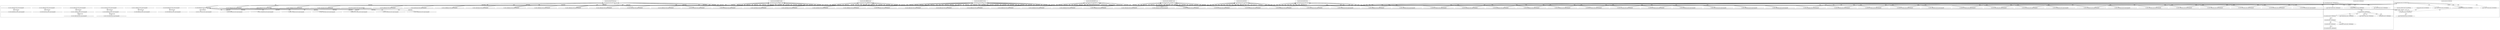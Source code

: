 digraph G {
	"10.1.80.1:59364#ServerID_OuterContainerID"->"1_fwatchdog#ServerID_68977fd5c9-qtcgc"[ label="GET" ];
	"1_fwatchdog#ServerID_68977fd5c9-qtcgc"->"10.1.80.1:59364#ServerID_OuterContainerID"[ label="RESPONSE" ];
	"10.1.80.1:40948#ServerID_OuterContainerID"->"1_fwatchdog#ServerID_5f846fd567-g8dn6"[ label="GET" ];
	"1_fwatchdog#ServerID_68977fd5c9-qtcgc"->"10.1.80.1:59365#ServerID_OuterContainerID"[ label="RESPONSE" ];
	"1_fwatchdog#ServerID_5fff9df6cf-4xmj9"->"10.1.80.1:44079#ServerID_OuterContainerID"[ label="RESPONSE" ];
	"10.1.80.1:44079#ServerID_OuterContainerID"->"1_fwatchdog#ServerID_5fff9df6cf-4xmj9"[ label="GET" ];
	"1_fwatchdog#ServerID_5fff9df6cf-4xmj9"->"10.1.80.1:44078#ServerID_OuterContainerID"[ label="RESPONSE" ];
	"10.1.80.1:40949#ServerID_OuterContainerID"->"1_fwatchdog#ServerID_5f846fd567-g8dn6"[ label="GET" ];
	"10.1.80.1:59365#ServerID_OuterContainerID"->"1_fwatchdog#ServerID_68977fd5c9-qtcgc"[ label="GET" ];
	"10.1.80.1:44078#ServerID_OuterContainerID"->"1_fwatchdog#ServerID_5fff9df6cf-4xmj9"[ label="GET" ];
	"1_fwatchdog#ServerID_5f846fd567-g8dn6"->"10.1.80.1:40948#ServerID_OuterContainerID"[ label="RESPONSE" ];
	"1_fwatchdog#ServerID_5f846fd567-g8dn6"->"10.1.80.1:40949#ServerID_OuterContainerID"[ label="RESPONSE" ];
	"10.1.80.1:36134#ServerID_OuterContainerID"->"1_fwatchdog#ServerID_6df85d7674-f2xxt"[ label="GET" ];
	"1_fwatchdog#ServerID_6df85d7674-f2xxt"->"10.1.80.1:36134#ServerID_OuterContainerID"[ label="RESPONSE" ];
	"10.1.80.1:36135#ServerID_OuterContainerID"->"1_fwatchdog#ServerID_6df85d7674-f2xxt"[ label="GET" ];
	"1_fwatchdog#ServerID_6df85d7674-f2xxt"->"10.1.80.1:36135#ServerID_OuterContainerID"[ label="RESPONSE" ];
	"10.1.80.1:38472#ServerID_OuterContainerID"->"1_fwatchdog#ServerID_8665dd9487-zwjjv"[ label="GET" ];
	"1_fwatchdog#ServerID_8665dd9487-zwjjv"->"10.1.80.1:38472#ServerID_OuterContainerID"[ label="RESPONSE" ];
	"10.1.80.1:38473#ServerID_OuterContainerID"->"1_fwatchdog#ServerID_8665dd9487-zwjjv"[ label="GET" ];
	"10.1.80.1:59431#ServerID_OuterContainerID"->"1_fwatchdog#ServerID_76c96688d7-4wrfp"[ label="GET" ];
	"1_fwatchdog#ServerID_8665dd9487-zwjjv"->"10.1.80.1:38473#ServerID_OuterContainerID"[ label="RESPONSE" ];
	"1_fwatchdog#ServerID_76c96688d7-4wrfp"->"10.1.80.1:59431#ServerID_OuterContainerID"[ label="RESPONSE" ];
	"10.1.80.1:59430#ServerID_OuterContainerID"->"1_fwatchdog#ServerID_76c96688d7-4wrfp"[ label="GET" ];
	"1_fwatchdog#ServerID_76c96688d7-4wrfp"->"10.1.80.1:59430#ServerID_OuterContainerID"[ label="RESPONSE" ];
	"10.1.80.1:59398#ServerID_OuterContainerID"->"1_fwatchdog#ServerID_68977fd5c9-qtcgc"[ label="GET" ];
	"1_fwatchdog#ServerID_68977fd5c9-qtcgc"->"10.1.80.1:59398#ServerID_OuterContainerID"[ label="RESPONSE" ];
	"10.1.80.1:59400#ServerID_OuterContainerID"->"1_fwatchdog#ServerID_68977fd5c9-qtcgc"[ label="GET" ];
	"1_fwatchdog#ServerID_68977fd5c9-qtcgc"->"10.1.80.1:59400#ServerID_OuterContainerID"[ label="RESPONSE" ];
	"10.1.80.1:44109#ServerID_OuterContainerID"->"1_fwatchdog#ServerID_5fff9df6cf-4xmj9"[ label="GET" ];
	"1_fwatchdog#ServerID_5fff9df6cf-4xmj9"->"10.1.80.1:44109#ServerID_OuterContainerID"[ label="RESPONSE" ];
	"10.1.80.1:44108#ServerID_OuterContainerID"->"1_fwatchdog#ServerID_5fff9df6cf-4xmj9"[ label="GET" ];
	"1_fwatchdog#ServerID_5fff9df6cf-4xmj9"->"10.1.80.1:44108#ServerID_OuterContainerID"[ label="RESPONSE" ];
	"10.1.80.1:40978#ServerID_OuterContainerID"->"1_fwatchdog#ServerID_5f846fd567-g8dn6"[ label="GET" ];
	"10.1.80.1:40980#ServerID_OuterContainerID"->"1_fwatchdog#ServerID_5f846fd567-g8dn6"[ label="GET" ];
	"1_fwatchdog#ServerID_5f846fd567-g8dn6"->"10.1.80.1:40980#ServerID_OuterContainerID"[ label="RESPONSE" ];
	"1_fwatchdog#ServerID_5f846fd567-g8dn6"->"10.1.80.1:40978#ServerID_OuterContainerID"[ label="RESPONSE" ];
	"10.1.80.1:36164#ServerID_OuterContainerID"->"1_fwatchdog#ServerID_6df85d7674-f2xxt"[ label="GET" ];
	"1_fwatchdog#ServerID_6df85d7674-f2xxt"->"10.1.80.1:36164#ServerID_OuterContainerID"[ label="RESPONSE" ];
	"10.1.80.1:36166#ServerID_OuterContainerID"->"1_fwatchdog#ServerID_6df85d7674-f2xxt"[ label="GET" ];
	"1_fwatchdog#ServerID_6df85d7674-f2xxt"->"10.1.80.1:36166#ServerID_OuterContainerID"[ label="RESPONSE" ];
	"10.1.80.1:38506#ServerID_OuterContainerID"->"1_fwatchdog#ServerID_8665dd9487-zwjjv"[ label="GET" ];
	"10.1.80.1:38504#ServerID_OuterContainerID"->"1_fwatchdog#ServerID_8665dd9487-zwjjv"[ label="GET" ];
	"1_fwatchdog#ServerID_8665dd9487-zwjjv"->"10.1.80.1:38506#ServerID_OuterContainerID"[ label="RESPONSE" ];
	"1_fwatchdog#ServerID_8665dd9487-zwjjv"->"10.1.80.1:38504#ServerID_OuterContainerID"[ label="RESPONSE" ];
	"10.1.80.1:59462#ServerID_OuterContainerID"->"1_fwatchdog#ServerID_76c96688d7-4wrfp"[ label="GET" ];
	"1_fwatchdog#ServerID_76c96688d7-4wrfp"->"10.1.80.1:59462#ServerID_OuterContainerID"[ label="RESPONSE" ];
	"10.1.80.1:59464#ServerID_OuterContainerID"->"1_fwatchdog#ServerID_76c96688d7-4wrfp"[ label="GET" ];
	"1_fwatchdog#ServerID_76c96688d7-4wrfp"->"10.1.80.1:59464#ServerID_OuterContainerID"[ label="RESPONSE" ];
	"10.1.80.93:53738#ServerID_OuterContainerID"->"1_fwatchdog#ServerID_6df85d7674-f2xxt"[ label="POST" ];
	"1_fwatchdog#ServerID_6df85d7674-f2xxt"->"gateway:8080#ServerID_OuterContainerID"[ label="POST" ];
	"1_fwatchdog#ServerID_6df85d7674-f2xxt"->"10.1.80.93:8080#ServerID_OuterContainerID"[ label="POST" ];
	"10.1.80.93:45748#ServerID_OuterContainerID"->"1_fwatchdog#ServerID_5f846fd567-g8dn6"[ label="POST" ];
	"10.1.80.93:8080#ServerID_OuterContainerID"->"1_fwatchdog#ServerID_6df85d7674-f2xxt"[ label="RESPONSE" ];
	"1_fwatchdog#ServerID_5f846fd567-g8dn6"->"10.1.80.93:45748#ServerID_OuterContainerID"[ label="RESPONSE" ];
	"gateway:8080#ServerID_OuterContainerID"->"1_fwatchdog#ServerID_6df85d7674-f2xxt"[ label="RESPONSE" ];
	"1_fwatchdog#ServerID_6df85d7674-f2xxt"->"10.1.80.93:53738#ServerID_OuterContainerID"[ label="RESPONSE" ];
	"10.1.80.93:53758#ServerID_OuterContainerID"->"1_fwatchdog#ServerID_6df85d7674-f2xxt"[ label="POST" ];
	"1_fwatchdog#ServerID_6df85d7674-f2xxt"->"gateway:8080#ServerID_OuterContainerID"[ label="POST" ];
	"1_fwatchdog#ServerID_6df85d7674-f2xxt"->"10.1.80.93:8080#ServerID_OuterContainerID"[ label="POST" ];
	"10.1.80.93:45768#ServerID_OuterContainerID"->"1_fwatchdog#ServerID_5f846fd567-g8dn6"[ label="POST" ];
	"1_fwatchdog#ServerID_5f846fd567-g8dn6"->"10.1.80.93:45768#ServerID_OuterContainerID"[ label="RESPONSE" ];
	"10.1.80.93:8080#ServerID_OuterContainerID"->"1_fwatchdog#ServerID_6df85d7674-f2xxt"[ label="RESPONSE" ];
	"gateway:8080#ServerID_OuterContainerID"->"1_fwatchdog#ServerID_6df85d7674-f2xxt"[ label="RESPONSE" ];
	"1_fwatchdog#ServerID_6df85d7674-f2xxt"->"10.1.80.93:53758#ServerID_OuterContainerID"[ label="RESPONSE" ];
	"10.1.80.1:59364#ServerID_OuterContainerID"->"1_fwatchdog#ServerID_c8cd456c8f13"[ label="read" ];
	"10.1.80.1:59465#ServerID_OuterContainerID"->"1_fwatchdog#ServerID_68977fd5c9-qtcgc"[ label="GET" ];
	"10.1.80.1:59464#ServerID_OuterContainerID"->"1_fwatchdog#ServerID_68977fd5c9-qtcgc"[ label="GET" ];
	"1_fwatchdog#ServerID_68977fd5c9-qtcgc"->"10.1.80.1:59464#ServerID_OuterContainerID"[ label="RESPONSE" ];
	"1_fwatchdog#ServerID_68977fd5c9-qtcgc"->"10.1.80.1:59465#ServerID_OuterContainerID"[ label="RESPONSE" ];
	"10.1.80.1:44178#ServerID_OuterContainerID"->"1_fwatchdog#ServerID_5fff9df6cf-4xmj9"[ label="GET" ];
	"1_fwatchdog#ServerID_5fff9df6cf-4xmj9"->"10.1.80.1:44178#ServerID_OuterContainerID"[ label="RESPONSE" ];
	"10.1.80.1:44180#ServerID_OuterContainerID"->"1_fwatchdog#ServerID_5fff9df6cf-4xmj9"[ label="GET" ];
	"1_fwatchdog#ServerID_5fff9df6cf-4xmj9"->"10.1.80.1:44180#ServerID_OuterContainerID"[ label="RESPONSE" ];
	"10.1.80.93:53786#ServerID_OuterContainerID"->"1_fwatchdog#ServerID_6df85d7674-f2xxt"[ label="POST" ];
	"1_fwatchdog#ServerID_6df85d7674-f2xxt"->"gateway:8080#ServerID_OuterContainerID"[ label="POST" ];
	"1_fwatchdog#ServerID_6df85d7674-f2xxt"->"10.1.80.93:8080#ServerID_OuterContainerID"[ label="POST" ];
	"10.1.80.93:45796#ServerID_OuterContainerID"->"1_fwatchdog#ServerID_5f846fd567-g8dn6"[ label="POST" ];
	"1_fwatchdog#ServerID_5f846fd567-g8dn6"->"10.1.80.93:45796#ServerID_OuterContainerID"[ label="RESPONSE" ];
	"10.1.80.93:8080#ServerID_OuterContainerID"->"1_fwatchdog#ServerID_6df85d7674-f2xxt"[ label="RESPONSE" ];
	"1_fwatchdog#ServerID_c8cd456c8f13"->"10.1.80.1:59364#ServerID_OuterContainerID"[ label="write" ];
	"10.1.80.1:59365#ServerID_OuterContainerID"->"1_fwatchdog#ServerID_c8cd456c8f13"[ label="read" ];
	"1_fwatchdog#ServerID_c8cd456c8f13"->"10.1.80.1:59365#ServerID_OuterContainerID"[ label="write" ];
	"gateway:8080#ServerID_OuterContainerID"->"1_fwatchdog#ServerID_6df85d7674-f2xxt"[ label="RESPONSE" ];
	"1_fwatchdog#ServerID_6df85d7674-f2xxt"->"10.1.80.93:53786#ServerID_OuterContainerID"[ label="RESPONSE" ];
	"10.1.80.1:41064#ServerID_OuterContainerID"->"1_fwatchdog#ServerID_5f846fd567-g8dn6"[ label="GET" ];
	"10.1.80.1:41066#ServerID_OuterContainerID"->"1_fwatchdog#ServerID_5f846fd567-g8dn6"[ label="GET" ];
	"1_fwatchdog#ServerID_5f846fd567-g8dn6"->"10.1.80.1:41066#ServerID_OuterContainerID"[ label="RESPONSE" ];
	"10.1.80.1:44078#ServerID_OuterContainerID"->"1_fwatchdog#ServerID_5bd30c3565a4"[ label="read" ];
	"1_fwatchdog#ServerID_5f846fd567-g8dn6"->"10.1.80.1:41064#ServerID_OuterContainerID"[ label="RESPONSE" ];
	"10.1.80.1:36251#ServerID_OuterContainerID"->"1_fwatchdog#ServerID_6df85d7674-f2xxt"[ label="GET" ];
	"10.1.80.1:36250#ServerID_OuterContainerID"->"1_fwatchdog#ServerID_6df85d7674-f2xxt"[ label="GET" ];
	"1_fwatchdog#ServerID_6df85d7674-f2xxt"->"10.1.80.1:36250#ServerID_OuterContainerID"[ label="RESPONSE" ];
	"1_fwatchdog#ServerID_6df85d7674-f2xxt"->"10.1.80.1:36251#ServerID_OuterContainerID"[ label="RESPONSE" ];
	"10.1.80.1:38588#ServerID_OuterContainerID"->"1_fwatchdog#ServerID_8665dd9487-zwjjv"[ label="GET" ];
	"1_fwatchdog#ServerID_8665dd9487-zwjjv"->"10.1.80.1:38588#ServerID_OuterContainerID"[ label="RESPONSE" ];
	"10.1.80.1:44079#ServerID_OuterContainerID"->"1_fwatchdog#ServerID_5bd30c3565a4"[ label="read" ];
	"10.1.80.1:38589#ServerID_OuterContainerID"->"1_fwatchdog#ServerID_8665dd9487-zwjjv"[ label="GET" ];
	"1_fwatchdog#ServerID_8665dd9487-zwjjv"->"10.1.80.1:38589#ServerID_OuterContainerID"[ label="RESPONSE" ];
	"10.1.80.1:59546#ServerID_OuterContainerID"->"1_fwatchdog#ServerID_76c96688d7-4wrfp"[ label="GET" ];
	"1_fwatchdog#ServerID_76c96688d7-4wrfp"->"10.1.80.1:59546#ServerID_OuterContainerID"[ label="RESPONSE" ];
	"10.1.80.1:59548#ServerID_OuterContainerID"->"1_fwatchdog#ServerID_76c96688d7-4wrfp"[ label="GET" ];
	"1_fwatchdog#ServerID_76c96688d7-4wrfp"->"10.1.80.1:59548#ServerID_OuterContainerID"[ label="RESPONSE" ];
	"1_fwatchdog#ServerID_5bd30c3565a4"->"10.1.80.1:44079#ServerID_OuterContainerID"[ label="write" ];
	"10.1.80.1:59514#ServerID_OuterContainerID"->"1_fwatchdog#ServerID_68977fd5c9-qtcgc"[ label="GET" ];
	"1_fwatchdog#ServerID_68977fd5c9-qtcgc"->"10.1.80.1:59514#ServerID_OuterContainerID"[ label="RESPONSE" ];
	"10.1.80.1:59516#ServerID_OuterContainerID"->"1_fwatchdog#ServerID_68977fd5c9-qtcgc"[ label="GET" ];
	"1_fwatchdog#ServerID_68977fd5c9-qtcgc"->"10.1.80.1:59516#ServerID_OuterContainerID"[ label="RESPONSE" ];
	"10.1.80.1:44226#ServerID_OuterContainerID"->"1_fwatchdog#ServerID_5fff9df6cf-4xmj9"[ label="GET" ];
	"1_fwatchdog#ServerID_5fff9df6cf-4xmj9"->"10.1.80.1:44226#ServerID_OuterContainerID"[ label="RESPONSE" ];
	"10.1.80.1:44227#ServerID_OuterContainerID"->"1_fwatchdog#ServerID_5fff9df6cf-4xmj9"[ label="GET" ];
	"1_fwatchdog#ServerID_5fff9df6cf-4xmj9"->"10.1.80.1:44227#ServerID_OuterContainerID"[ label="RESPONSE" ];
	"10.1.80.1:41098#ServerID_OuterContainerID"->"1_fwatchdog#ServerID_5f846fd567-g8dn6"[ label="GET" ];
	"10.1.80.1:41096#ServerID_OuterContainerID"->"1_fwatchdog#ServerID_5f846fd567-g8dn6"[ label="GET" ];
	"1_fwatchdog#ServerID_5f846fd567-g8dn6"->"10.1.80.1:41098#ServerID_OuterContainerID"[ label="RESPONSE" ];
	"1_fwatchdog#ServerID_5f846fd567-g8dn6"->"10.1.80.1:41096#ServerID_OuterContainerID"[ label="RESPONSE" ];
	"10.1.80.1:36283#ServerID_OuterContainerID"->"1_fwatchdog#ServerID_6df85d7674-f2xxt"[ label="GET" ];
	"10.1.80.1:36282#ServerID_OuterContainerID"->"1_fwatchdog#ServerID_6df85d7674-f2xxt"[ label="GET" ];
	"1_fwatchdog#ServerID_6df85d7674-f2xxt"->"10.1.80.1:36282#ServerID_OuterContainerID"[ label="RESPONSE" ];
	"1_fwatchdog#ServerID_6df85d7674-f2xxt"->"10.1.80.1:36283#ServerID_OuterContainerID"[ label="RESPONSE" ];
	"10.1.80.1:38623#ServerID_OuterContainerID"->"1_fwatchdog#ServerID_8665dd9487-zwjjv"[ label="GET" ];
	"1_fwatchdog#ServerID_8665dd9487-zwjjv"->"10.1.80.1:38623#ServerID_OuterContainerID"[ label="RESPONSE" ];
	"10.1.80.1:38622#ServerID_OuterContainerID"->"1_fwatchdog#ServerID_8665dd9487-zwjjv"[ label="GET" ];
	"1_fwatchdog#ServerID_8665dd9487-zwjjv"->"10.1.80.1:38622#ServerID_OuterContainerID"[ label="RESPONSE" ];
	"10.1.80.1:59581#ServerID_OuterContainerID"->"1_fwatchdog#ServerID_76c96688d7-4wrfp"[ label="GET" ];
	"1_fwatchdog#ServerID_76c96688d7-4wrfp"->"10.1.80.1:59581#ServerID_OuterContainerID"[ label="RESPONSE" ];
	"10.1.80.1:59580#ServerID_OuterContainerID"->"1_fwatchdog#ServerID_76c96688d7-4wrfp"[ label="GET" ];
	"1_fwatchdog#ServerID_76c96688d7-4wrfp"->"10.1.80.1:59580#ServerID_OuterContainerID"[ label="RESPONSE" ];
	"10.1.80.1:59548#ServerID_OuterContainerID"->"1_fwatchdog#ServerID_68977fd5c9-qtcgc"[ label="GET" ];
	"1_fwatchdog#ServerID_68977fd5c9-qtcgc"->"10.1.80.1:59548#ServerID_OuterContainerID"[ label="RESPONSE" ];
	"10.1.80.1:59550#ServerID_OuterContainerID"->"1_fwatchdog#ServerID_68977fd5c9-qtcgc"[ label="GET" ];
	"1_fwatchdog#ServerID_68977fd5c9-qtcgc"->"10.1.80.1:59550#ServerID_OuterContainerID"[ label="RESPONSE" ];
	"10.1.80.1:44262#ServerID_OuterContainerID"->"1_fwatchdog#ServerID_5fff9df6cf-4xmj9"[ label="GET" ];
	"10.1.80.1:44263#ServerID_OuterContainerID"->"1_fwatchdog#ServerID_5fff9df6cf-4xmj9"[ label="GET" ];
	"1_fwatchdog#ServerID_5fff9df6cf-4xmj9"->"10.1.80.1:44263#ServerID_OuterContainerID"[ label="RESPONSE" ];
	"1_fwatchdog#ServerID_5fff9df6cf-4xmj9"->"10.1.80.1:44262#ServerID_OuterContainerID"[ label="RESPONSE" ];
	"10.1.80.1:41132#ServerID_OuterContainerID"->"1_fwatchdog#ServerID_5f846fd567-g8dn6"[ label="GET" ];
	"1_fwatchdog#ServerID_5f846fd567-g8dn6"->"10.1.80.1:41132#ServerID_OuterContainerID"[ label="RESPONSE" ];
	"10.1.80.1:41134#ServerID_OuterContainerID"->"1_fwatchdog#ServerID_5f846fd567-g8dn6"[ label="GET" ];
	"1_fwatchdog#ServerID_5f846fd567-g8dn6"->"10.1.80.1:41134#ServerID_OuterContainerID"[ label="RESPONSE" ];
	"10.1.80.1:36318#ServerID_OuterContainerID"->"1_fwatchdog#ServerID_6df85d7674-f2xxt"[ label="GET" ];
	"10.1.80.1:36320#ServerID_OuterContainerID"->"1_fwatchdog#ServerID_6df85d7674-f2xxt"[ label="GET" ];
	"1_fwatchdog#ServerID_6df85d7674-f2xxt"->"10.1.80.1:36318#ServerID_OuterContainerID"[ label="RESPONSE" ];
	"1_fwatchdog#ServerID_6df85d7674-f2xxt"->"10.1.80.1:36320#ServerID_OuterContainerID"[ label="RESPONSE" ];
	"10.1.80.1:38660#ServerID_OuterContainerID"->"1_fwatchdog#ServerID_8665dd9487-zwjjv"[ label="GET" ];
	"1_fwatchdog#ServerID_8665dd9487-zwjjv"->"10.1.80.1:38660#ServerID_OuterContainerID"[ label="RESPONSE" ];
	"10.1.80.1:38662#ServerID_OuterContainerID"->"1_fwatchdog#ServerID_8665dd9487-zwjjv"[ label="GET" ];
	"1_fwatchdog#ServerID_8665dd9487-zwjjv"->"10.1.80.1:38662#ServerID_OuterContainerID"[ label="RESPONSE" ];
	"10.1.80.1:59624#ServerID_OuterContainerID"->"1_fwatchdog#ServerID_76c96688d7-4wrfp"[ label="GET" ];
	"1_fwatchdog#ServerID_76c96688d7-4wrfp"->"10.1.80.1:59624#ServerID_OuterContainerID"[ label="RESPONSE" ];
	"10.1.80.1:59626#ServerID_OuterContainerID"->"1_fwatchdog#ServerID_76c96688d7-4wrfp"[ label="GET" ];
	"1_fwatchdog#ServerID_76c96688d7-4wrfp"->"10.1.80.1:59626#ServerID_OuterContainerID"[ label="RESPONSE" ];
	"1_fwatchdog#ServerID_5bd30c3565a4"->"10.1.80.1:44078#ServerID_OuterContainerID"[ label="write" ];
	"10.1.80.1:40948#ServerID_OuterContainerID"->"1_fwatchdog#ServerID_7cf8268e6ab5"[ label="read" ];
	"1_fwatchdog#ServerID_7cf8268e6ab5"->"10.1.80.1:40948#ServerID_OuterContainerID"[ label="write" ];
	"10.1.80.1:40949#ServerID_OuterContainerID"->"1_fwatchdog#ServerID_7cf8268e6ab5"[ label="read" ];
	"1_fwatchdog#ServerID_7cf8268e6ab5"->"10.1.80.1:40949#ServerID_OuterContainerID"[ label="write" ];
	"10.1.80.1:36134#ServerID_OuterContainerID"->"1_fwatchdog#ServerID_2347d2f455dd"[ label="read" ];
	"1_fwatchdog#ServerID_2347d2f455dd"->"10.1.80.1:36134#ServerID_OuterContainerID"[ label="write" ];
	"10.1.80.1:36135#ServerID_OuterContainerID"->"1_fwatchdog#ServerID_2347d2f455dd"[ label="read" ];
	"1_fwatchdog#ServerID_2347d2f455dd"->"10.1.80.1:36135#ServerID_OuterContainerID"[ label="write" ];
	"10.1.80.1:59398#ServerID_OuterContainerID"->"1_fwatchdog#ServerID_c8cd456c8f13"[ label="read" ];
	"10.1.80.1:59400#ServerID_OuterContainerID"->"1_fwatchdog#ServerID_c8cd456c8f13"[ label="read" ];
	"1_fwatchdog#ServerID_c8cd456c8f13"->"10.1.80.1:59398#ServerID_OuterContainerID"[ label="write" ];
	"1_fwatchdog#ServerID_c8cd456c8f13"->"10.1.80.1:59400#ServerID_OuterContainerID"[ label="write" ];
	"10.1.80.1:44109#ServerID_OuterContainerID"->"1_fwatchdog#ServerID_5bd30c3565a4"[ label="read" ];
	"1_fwatchdog#ServerID_5bd30c3565a4"->"10.1.80.1:44109#ServerID_OuterContainerID"[ label="write" ];
	"10.1.80.1:44108#ServerID_OuterContainerID"->"1_fwatchdog#ServerID_5bd30c3565a4"[ label="read" ];
	"1_fwatchdog#ServerID_5bd30c3565a4"->"10.1.80.1:44108#ServerID_OuterContainerID"[ label="write" ];
	"10.1.80.1:40980#ServerID_OuterContainerID"->"1_fwatchdog#ServerID_7cf8268e6ab5"[ label="read" ];
	"1_fwatchdog#ServerID_7cf8268e6ab5"->"10.1.80.1:40980#ServerID_OuterContainerID"[ label="write" ];
	"10.1.80.1:40978#ServerID_OuterContainerID"->"1_fwatchdog#ServerID_7cf8268e6ab5"[ label="read" ];
	"10.1.80.1:36164#ServerID_OuterContainerID"->"1_fwatchdog#ServerID_2347d2f455dd"[ label="read" ];
	"1_fwatchdog#ServerID_7cf8268e6ab5"->"10.1.80.1:40978#ServerID_OuterContainerID"[ label="write" ];
	"1_fwatchdog#ServerID_2347d2f455dd"->"10.1.80.1:36164#ServerID_OuterContainerID"[ label="write" ];
	"10.1.80.1:36166#ServerID_OuterContainerID"->"1_fwatchdog#ServerID_2347d2f455dd"[ label="read" ];
	"1_fwatchdog#ServerID_2347d2f455dd"->"10.1.80.1:36166#ServerID_OuterContainerID"[ label="write" ];
	"10.1.80.93:53738#ServerID_OuterContainerID"->"1_fwatchdog#ServerID_2347d2f455dd"[ label="read" ];
	"1_fwatchdog#ServerID_2347d2f455dd"->"pipe:[7844706]#ServerID_2347d2f455dd"[ label="write" ];
	"1_fwatchdog#ServerID_2347d2f455dd"->"localhost:3000#ServerID_2347d2f455dd"[ label="connect" ];
	"localhost:3000#ServerID_2347d2f455dd"->"1_fwatchdog#ServerID_2347d2f455dd"[ label="read" ];
	"1_fwatchdog#ServerID_2347d2f455dd"->"localhost:3000#ServerID_2347d2f455dd"[ label="write" ];
	"localhost:3000#ServerID_2347d2f455dd"->"13_node#ServerID_2347d2f455dd"[ label="read" ];
	"13_node#ServerID_2347d2f455dd"->"pipe:[7845926]#ServerID_2347d2f455dd"[ label="write" ];
	"/etc/hosts#ServerID_2347d2f455dd"->"13_node#ServerID_2347d2f455dd"[ label="read" ];
	"/etc/resolv.conf#ServerID_2347d2f455dd"->"13_node#ServerID_2347d2f455dd"[ label="read" ];
	"13_node#ServerID_2347d2f455dd"->"10.152.183.10:53#ServerID_OuterContainerID"[ label="sendto" ];
	"10.152.183.10:53#ServerID_OuterContainerID"->"13_node#ServerID_2347d2f455dd"[ label="recvfrom" ];
	"13_node#ServerID_2347d2f455dd"->"gateway:8080#ServerID_OuterContainerID"[ label="connect" ];
	"10.1.80.93:45748#ServerID_OuterContainerID"->"1_fwatchdog#ServerID_7cf8268e6ab5"[ label="read" ];
	"1_fwatchdog#ServerID_7cf8268e6ab5"->"pipe:[7845975]#ServerID_7cf8268e6ab5"[ label="write" ];
	"1_fwatchdog#ServerID_7cf8268e6ab5"->"localhost:3000#ServerID_7cf8268e6ab5"[ label="write" ];
	"localhost:3000#ServerID_7cf8268e6ab5"->"1_fwatchdog#ServerID_7cf8268e6ab5"[ label="read" ];
	"1_fwatchdog#ServerID_7cf8268e6ab5"->"localhost:3000#ServerID_7cf8268e6ab5"[ label="connect" ];
	"localhost:3000#ServerID_7cf8268e6ab5"->"13_node#ServerID_7cf8268e6ab5"[ label="read" ];
	"/dev/null#ServerID_7cf8268e6ab5"->"13_node#ServerID_7cf8268e6ab5"[ label="read" ];
	"13_node#ServerID_7cf8268e6ab5"->"pipe:[7845600]#ServerID_7cf8268e6ab5"[ label="write" ];
	"pipe:[7845627]#ServerID_7cf8268e6ab5"->"13_node#ServerID_7cf8268e6ab5"[ label="read" ];
	"13_node#ServerID_7cf8268e6ab5"->"pipe:[7845627]#ServerID_7cf8268e6ab5"[ label="write" ];
	"13_node#ServerID_7cf8268e6ab5"->"48_node#ServerID_7cf8268e6ab5"[ label="fork" ];
	"48_sh#ServerID_7cf8268e6ab5"->"49_sh#ServerID_7cf8268e6ab5"[ label="fork" ];
	"49_sh#ServerID_7cf8268e6ab5"->"49_touch#ServerID_7cf8268e6ab5"[ label="execve" ];
	"48_sh#ServerID_7cf8268e6ab5"->"/home/app/3.txt#ServerID_7cf8268e6ab5"[ label="write" ];
	"48_node#ServerID_7cf8268e6ab5"->"48_sh#ServerID_7cf8268e6ab5"[ label="execve" ];
	"13_node#ServerID_7cf8268e6ab5"->"/dev/null#ServerID_7cf8268e6ab5"[ label="write" ];
	"1_fwatchdog#ServerID_7cf8268e6ab5"->"pipe:[7845976]#ServerID_7cf8268e6ab5"[ label="write" ];
	"gateway:8080#ServerID_OuterContainerID"->"13_node#ServerID_2347d2f455dd"[ label="read" ];
	"1_fwatchdog#ServerID_2347d2f455dd"->"pipe:[7844707]#ServerID_2347d2f455dd"[ label="write" ];
	"1_fwatchdog#ServerID_7cf8268e6ab5"->"10.1.80.93:45748#ServerID_OuterContainerID"[ label="write" ];
	"1_fwatchdog#ServerID_2347d2f455dd"->"10.1.80.93:53738#ServerID_OuterContainerID"[ label="write" ];
	"10.1.80.93:53758#ServerID_OuterContainerID"->"1_fwatchdog#ServerID_2347d2f455dd"[ label="read" ];
	"10.1.80.93:45768#ServerID_OuterContainerID"->"1_fwatchdog#ServerID_7cf8268e6ab5"[ label="read" ];
	"1_fwatchdog#ServerID_7cf8268e6ab5"->"10.1.80.93:45768#ServerID_OuterContainerID"[ label="write" ];
	"10.1.80.1:59464#ServerID_OuterContainerID"->"1_fwatchdog#ServerID_c8cd456c8f13"[ label="read" ];
	"1_fwatchdog#ServerID_2347d2f455dd"->"10.1.80.93:53758#ServerID_OuterContainerID"[ label="write" ];
	"10.1.80.1:59465#ServerID_OuterContainerID"->"1_fwatchdog#ServerID_c8cd456c8f13"[ label="read" ];
	"1_fwatchdog#ServerID_c8cd456c8f13"->"10.1.80.1:59465#ServerID_OuterContainerID"[ label="write" ];
	"1_fwatchdog#ServerID_c8cd456c8f13"->"10.1.80.1:59464#ServerID_OuterContainerID"[ label="write" ];
	"10.1.80.1:44178#ServerID_OuterContainerID"->"1_fwatchdog#ServerID_5bd30c3565a4"[ label="read" ];
	"1_fwatchdog#ServerID_5bd30c3565a4"->"10.1.80.1:44178#ServerID_OuterContainerID"[ label="write" ];
	"10.1.80.1:44180#ServerID_OuterContainerID"->"1_fwatchdog#ServerID_5bd30c3565a4"[ label="read" ];
	"10.1.80.93:53786#ServerID_OuterContainerID"->"1_fwatchdog#ServerID_2347d2f455dd"[ label="read" ];
	"1_fwatchdog#ServerID_5bd30c3565a4"->"10.1.80.1:44180#ServerID_OuterContainerID"[ label="write" ];
	"10.1.80.93:45796#ServerID_OuterContainerID"->"1_fwatchdog#ServerID_7cf8268e6ab5"[ label="read" ];
	"1_fwatchdog#ServerID_7cf8268e6ab5"->"10.1.80.93:45796#ServerID_OuterContainerID"[ label="write" ];
	"1_fwatchdog#ServerID_2347d2f455dd"->"10.1.80.93:53786#ServerID_OuterContainerID"[ label="write" ];
	"10.1.80.1:41066#ServerID_OuterContainerID"->"1_fwatchdog#ServerID_7cf8268e6ab5"[ label="read" ];
	"10.1.80.1:41064#ServerID_OuterContainerID"->"1_fwatchdog#ServerID_7cf8268e6ab5"[ label="read" ];
	"1_fwatchdog#ServerID_7cf8268e6ab5"->"10.1.80.1:41066#ServerID_OuterContainerID"[ label="write" ];
	"10.1.80.1:36250#ServerID_OuterContainerID"->"1_fwatchdog#ServerID_2347d2f455dd"[ label="read" ];
	"1_fwatchdog#ServerID_2347d2f455dd"->"10.1.80.1:36250#ServerID_OuterContainerID"[ label="write" ];
	"10.1.80.1:36251#ServerID_OuterContainerID"->"1_fwatchdog#ServerID_2347d2f455dd"[ label="read" ];
	"1_fwatchdog#ServerID_7cf8268e6ab5"->"10.1.80.1:41064#ServerID_OuterContainerID"[ label="write" ];
	"1_fwatchdog#ServerID_2347d2f455dd"->"10.1.80.1:36251#ServerID_OuterContainerID"[ label="write" ];
	"10.1.80.1:59514#ServerID_OuterContainerID"->"1_fwatchdog#ServerID_c8cd456c8f13"[ label="read" ];
	"1_fwatchdog#ServerID_c8cd456c8f13"->"10.1.80.1:59514#ServerID_OuterContainerID"[ label="write" ];
	"10.1.80.1:59516#ServerID_OuterContainerID"->"1_fwatchdog#ServerID_c8cd456c8f13"[ label="read" ];
	"1_fwatchdog#ServerID_c8cd456c8f13"->"10.1.80.1:59516#ServerID_OuterContainerID"[ label="write" ];
	"10.1.80.1:44226#ServerID_OuterContainerID"->"1_fwatchdog#ServerID_5bd30c3565a4"[ label="read" ];
	"10.1.80.1:44227#ServerID_OuterContainerID"->"1_fwatchdog#ServerID_5bd30c3565a4"[ label="read" ];
	"1_fwatchdog#ServerID_5bd30c3565a4"->"10.1.80.1:44226#ServerID_OuterContainerID"[ label="write" ];
	"1_fwatchdog#ServerID_5bd30c3565a4"->"10.1.80.1:44227#ServerID_OuterContainerID"[ label="write" ];
	"10.1.80.1:41096#ServerID_OuterContainerID"->"1_fwatchdog#ServerID_7cf8268e6ab5"[ label="read" ];
	"10.1.80.1:41098#ServerID_OuterContainerID"->"1_fwatchdog#ServerID_7cf8268e6ab5"[ label="read" ];
	"1_fwatchdog#ServerID_7cf8268e6ab5"->"10.1.80.1:41098#ServerID_OuterContainerID"[ label="write" ];
	"1_fwatchdog#ServerID_7cf8268e6ab5"->"10.1.80.1:41096#ServerID_OuterContainerID"[ label="write" ];
	"10.1.80.1:36283#ServerID_OuterContainerID"->"1_fwatchdog#ServerID_2347d2f455dd"[ label="read" ];
	"10.1.80.1:36282#ServerID_OuterContainerID"->"1_fwatchdog#ServerID_2347d2f455dd"[ label="read" ];
	"1_fwatchdog#ServerID_2347d2f455dd"->"10.1.80.1:36282#ServerID_OuterContainerID"[ label="write" ];
	"1_fwatchdog#ServerID_2347d2f455dd"->"10.1.80.1:36283#ServerID_OuterContainerID"[ label="write" ];
	"1_fwatchdog#ServerID_c8cd456c8f13"->"10.1.80.1:59548#ServerID_OuterContainerID"[ label="write" ];
	"10.1.80.1:59548#ServerID_OuterContainerID"->"1_fwatchdog#ServerID_c8cd456c8f13"[ label="read" ];
	"10.1.80.1:59550#ServerID_OuterContainerID"->"1_fwatchdog#ServerID_c8cd456c8f13"[ label="read" ];
	"1_fwatchdog#ServerID_c8cd456c8f13"->"10.1.80.1:59550#ServerID_OuterContainerID"[ label="write" ];
	"10.1.80.1:44263#ServerID_OuterContainerID"->"1_fwatchdog#ServerID_5bd30c3565a4"[ label="read" ];
	"1_fwatchdog#ServerID_5bd30c3565a4"->"10.1.80.1:44263#ServerID_OuterContainerID"[ label="write" ];
	"10.1.80.1:44262#ServerID_OuterContainerID"->"1_fwatchdog#ServerID_5bd30c3565a4"[ label="read" ];
	"1_fwatchdog#ServerID_5bd30c3565a4"->"10.1.80.1:44262#ServerID_OuterContainerID"[ label="write" ];
	"10.1.80.1:41132#ServerID_OuterContainerID"->"1_fwatchdog#ServerID_7cf8268e6ab5"[ label="read" ];
	"1_fwatchdog#ServerID_7cf8268e6ab5"->"10.1.80.1:41132#ServerID_OuterContainerID"[ label="write" ];
	"10.1.80.1:41134#ServerID_OuterContainerID"->"1_fwatchdog#ServerID_7cf8268e6ab5"[ label="read" ];
	"1_fwatchdog#ServerID_7cf8268e6ab5"->"10.1.80.1:41134#ServerID_OuterContainerID"[ label="write" ];
	"10.1.80.1:36320#ServerID_OuterContainerID"->"1_fwatchdog#ServerID_2347d2f455dd"[ label="read" ];
	"10.1.80.1:36318#ServerID_OuterContainerID"->"1_fwatchdog#ServerID_2347d2f455dd"[ label="read" ];
	"1_fwatchdog#ServerID_2347d2f455dd"->"10.1.80.1:36318#ServerID_OuterContainerID"[ label="write" ];
	"1_fwatchdog#ServerID_2347d2f455dd"->"10.1.80.1:36320#ServerID_OuterContainerID"[ label="write" ];
	"10.1.80.1:59592#ServerID_OuterContainerID"->"1_fwatchdog#ServerID_c8cd456c8f13"[ label="read" ];
	"10.1.80.1:59593#ServerID_OuterContainerID"->"1_fwatchdog#ServerID_c8cd456c8f13"[ label="read" ];
	"1_fwatchdog#ServerID_c8cd456c8f13"->"10.1.80.1:59593#ServerID_OuterContainerID"[ label="write" ];
	"1_fwatchdog#ServerID_c8cd456c8f13"->"10.1.80.1:59592#ServerID_OuterContainerID"[ label="write" ];
	"10.1.80.1:55826#ServerID_OuterContainerID"->"10.1.80.93:8080#ServerID_OuterContainerID"[ label="GET" ];
	"10.1.80.93:8080#ServerID_OuterContainerID"->"10.1.80.1:55826#ServerID_OuterContainerID"[ label="RESPONSE" ];
	"10.1.80.1:38850#ServerID_OuterContainerID"->"10.1.80.93:8080#ServerID_OuterContainerID"[ label="POST" ];
	"10.1.80.93:8080#ServerID_OuterContainerID"->"10.1.80.1:38850#ServerID_OuterContainerID"[ label="RESPONSE" ];
	"10.1.80.93:8080#ServerID_OuterContainerID"->"10.0.88.125:31112#ServerID_OuterContainerID"[ label="RESPONSE" ];
	"10.1.80.1:55878#ServerID_OuterContainerID"->"10.1.80.93:8080#ServerID_OuterContainerID"[ label="GET" ];
	"10.1.80.93:8080#ServerID_OuterContainerID"->"10.1.80.1:55878#ServerID_OuterContainerID"[ label="RESPONSE" ];
	"10.1.80.1:13722#ServerID_OuterContainerID"->"10.1.80.93:8080#ServerID_OuterContainerID"[ label="POST" ];
	"10.1.80.93:8080#ServerID_OuterContainerID"->"10.1.80.1:13722#ServerID_OuterContainerID"[ label="RESPONSE" ];
	"10.1.80.93:8080#ServerID_OuterContainerID"->"10.0.88.125:31112#ServerID_OuterContainerID"[ label="RESPONSE" ];
	"10.1.80.109:56936#ServerID_OuterContainerID"->"10.1.80.93:8082#ServerID_OuterContainerID"[ label="GET" ];
	"10.1.80.93:8082#ServerID_OuterContainerID"->"10.1.80.109:56936#ServerID_OuterContainerID"[ label="RESPONSE" ];
	"10.1.80.1:57682#ServerID_OuterContainerID"->"10.1.80.93:8080#ServerID_OuterContainerID"[ label="POST" ];
	"10.1.80.93:8080#ServerID_OuterContainerID"->"10.1.80.1:57682#ServerID_OuterContainerID"[ label="RESPONSE" ];
	"10.1.80.93:8080#ServerID_OuterContainerID"->"10.0.88.125:31112#ServerID_OuterContainerID"[ label="RESPONSE" ];
	"10.1.80.1:51388#ServerID_OuterContainerID"->"10.1.80.92:8080#ServerID_OuterContainerID"[ label="GET" ];
	"10.1.80.93:8080#ServerID_OuterContainerID"->"10.1.80.1:55950#ServerID_OuterContainerID"[ label="RESPONSE" ];
	"10.1.80.92:8080#ServerID_OuterContainerID"->"10.1.80.1:51388#ServerID_OuterContainerID"[ label="RESPONSE" ];
	"10.1.80.1:55950#ServerID_OuterContainerID"->"10.1.80.93:8080#ServerID_OuterContainerID"[ label="GET" ];
	"10.1.80.1:59100#ServerID_OuterContainerID"->"10.1.80.109:9090#ServerID_OuterContainerID"[ label="GET" ];
	"10.1.80.109:9090#ServerID_OuterContainerID"->"10.1.80.1:59100#ServerID_OuterContainerID"[ label="RESPONSE" ];
	"10.1.80.1:59110#ServerID_OuterContainerID"->"10.1.80.109:9090#ServerID_OuterContainerID"[ label="GET" ];
	"10.1.80.109:9090#ServerID_OuterContainerID"->"10.1.80.1:59110#ServerID_OuterContainerID"[ label="RESPONSE" ];
	"10.1.80.1:58602#ServerID_OuterContainerID"->"10.1.80.111:9093#ServerID_OuterContainerID"[ label="GET" ];
	"10.1.80.111:9093#ServerID_OuterContainerID"->"10.1.80.1:58602#ServerID_OuterContainerID"[ label="RESPONSE" ];
	"10.1.80.1:56002#ServerID_OuterContainerID"->"10.1.80.93:8080#ServerID_OuterContainerID"[ label="GET" ];
	"10.1.80.93:8080#ServerID_OuterContainerID"->"10.1.80.1:56002#ServerID_OuterContainerID"[ label="RESPONSE" ];
	"10.1.80.1:58622#ServerID_OuterContainerID"->"10.1.80.111:9093#ServerID_OuterContainerID"[ label="GET" ];
	"10.1.80.111:9093#ServerID_OuterContainerID"->"10.1.80.1:58622#ServerID_OuterContainerID"[ label="RESPONSE" ];
	"10.1.80.1:38646#ServerID_OuterContainerID"->"10.1.80.92:8181#ServerID_OuterContainerID"[ label="GET" ];
	"10.1.80.92:8181#ServerID_OuterContainerID"->"10.1.80.1:38646#ServerID_OuterContainerID"[ label="RESPONSE" ];
	"10.1.80.1:38190#ServerID_OuterContainerID"->"10.1.80.104:8000#ServerID_OuterContainerID"[ label="GET" ];
	"10.1.80.104:8000#ServerID_OuterContainerID"->"10.1.80.1:38190#ServerID_OuterContainerID"[ label="RESPONSE" ];
	subgraph "clusterServerID_2347d2f455dd" {
	label="clusterServerID_2347d2f455dd";
	"/etc/hosts#ServerID_2347d2f455dd" [ shape=ellipse ];
	"/etc/resolv.conf#ServerID_2347d2f455dd" [ shape=ellipse ];
	"13_node#ServerID_2347d2f455dd" [ shape=box ];
	"1_fwatchdog#ServerID_2347d2f455dd" [ shape=box ];
	"localhost:3000#ServerID_2347d2f455dd" [ shape=diamond ];
	"pipe:[7844706]#ServerID_2347d2f455dd" [ shape=ellipse ];
	"pipe:[7844707]#ServerID_2347d2f455dd" [ shape=ellipse ];
	"pipe:[7845926]#ServerID_2347d2f455dd" [ shape=ellipse ];

}
;
	subgraph "clusterServerID_5bd30c3565a4" {
	label="clusterServerID_5bd30c3565a4";
	"1_fwatchdog#ServerID_5bd30c3565a4" [ shape=box ];

}
;
	subgraph "clusterServerID_5f846fd567-g8dn6" {
	label="clusterServerID_5f846fd567-g8dn6";
	"1_fwatchdog#ServerID_5f846fd567-g8dn6" [ shape=box ];

}
;
	subgraph "clusterServerID_5fff9df6cf-4xmj9" {
	label="clusterServerID_5fff9df6cf-4xmj9";
	"1_fwatchdog#ServerID_5fff9df6cf-4xmj9" [ shape=box ];

}
;
	subgraph "clusterServerID_68977fd5c9-qtcgc" {
	label="clusterServerID_68977fd5c9-qtcgc";
	"1_fwatchdog#ServerID_68977fd5c9-qtcgc" [ shape=box ];

}
;
	subgraph "clusterServerID_6df85d7674-f2xxt" {
	label="clusterServerID_6df85d7674-f2xxt";
	"1_fwatchdog#ServerID_6df85d7674-f2xxt" [ shape=box ];

}
;
	subgraph "clusterServerID_76c96688d7-4wrfp" {
	label="clusterServerID_76c96688d7-4wrfp";
	"1_fwatchdog#ServerID_76c96688d7-4wrfp" [ shape=box ];

}
;
	subgraph "clusterServerID_7cf8268e6ab5" {
	label="clusterServerID_7cf8268e6ab5";
	"/dev/null#ServerID_7cf8268e6ab5" [ shape=ellipse ];
	"/home/app/3.txt#ServerID_7cf8268e6ab5" [ shape=ellipse ];
	"13_node#ServerID_7cf8268e6ab5" [ shape=box ];
	"1_fwatchdog#ServerID_7cf8268e6ab5" [ shape=box ];
	"48_node#ServerID_7cf8268e6ab5" [ shape=box ];
	"48_sh#ServerID_7cf8268e6ab5" [ shape=box ];
	"49_sh#ServerID_7cf8268e6ab5" [ shape=box ];
	"49_touch#ServerID_7cf8268e6ab5" [ shape=box ];
	"localhost:3000#ServerID_7cf8268e6ab5" [ shape=diamond ];
	"pipe:[7845600]#ServerID_7cf8268e6ab5" [ shape=ellipse ];
	"pipe:[7845627]#ServerID_7cf8268e6ab5" [ shape=ellipse ];
	"pipe:[7845975]#ServerID_7cf8268e6ab5" [ shape=ellipse ];
	"pipe:[7845976]#ServerID_7cf8268e6ab5" [ shape=ellipse ];

}
;
	subgraph "clusterServerID_8665dd9487-zwjjv" {
	label="clusterServerID_8665dd9487-zwjjv";
	"1_fwatchdog#ServerID_8665dd9487-zwjjv" [ shape=box ];

}
;
	subgraph "clusterServerID_OuterContainerID" {
	label="clusterServerID_OuterContainerID";
	"10.0.88.125:31112#ServerID_OuterContainerID" [ shape=diamond ];
	"10.1.80.104:8000#ServerID_OuterContainerID" [ shape=diamond ];
	"10.1.80.109:56936#ServerID_OuterContainerID" [ shape=diamond ];
	"10.1.80.109:9090#ServerID_OuterContainerID" [ shape=diamond ];
	"10.1.80.111:9093#ServerID_OuterContainerID" [ shape=diamond ];
	"10.1.80.1:13722#ServerID_OuterContainerID" [ shape=diamond ];
	"10.1.80.1:36134#ServerID_OuterContainerID" [ shape=diamond ];
	"10.1.80.1:36135#ServerID_OuterContainerID" [ shape=diamond ];
	"10.1.80.1:36164#ServerID_OuterContainerID" [ shape=diamond ];
	"10.1.80.1:36166#ServerID_OuterContainerID" [ shape=diamond ];
	"10.1.80.1:36250#ServerID_OuterContainerID" [ shape=diamond ];
	"10.1.80.1:36251#ServerID_OuterContainerID" [ shape=diamond ];
	"10.1.80.1:36282#ServerID_OuterContainerID" [ shape=diamond ];
	"10.1.80.1:36283#ServerID_OuterContainerID" [ shape=diamond ];
	"10.1.80.1:36318#ServerID_OuterContainerID" [ shape=diamond ];
	"10.1.80.1:36320#ServerID_OuterContainerID" [ shape=diamond ];
	"10.1.80.1:38190#ServerID_OuterContainerID" [ shape=diamond ];
	"10.1.80.1:38472#ServerID_OuterContainerID" [ shape=diamond ];
	"10.1.80.1:38473#ServerID_OuterContainerID" [ shape=diamond ];
	"10.1.80.1:38504#ServerID_OuterContainerID" [ shape=diamond ];
	"10.1.80.1:38506#ServerID_OuterContainerID" [ shape=diamond ];
	"10.1.80.1:38588#ServerID_OuterContainerID" [ shape=diamond ];
	"10.1.80.1:38589#ServerID_OuterContainerID" [ shape=diamond ];
	"10.1.80.1:38622#ServerID_OuterContainerID" [ shape=diamond ];
	"10.1.80.1:38623#ServerID_OuterContainerID" [ shape=diamond ];
	"10.1.80.1:38646#ServerID_OuterContainerID" [ shape=diamond ];
	"10.1.80.1:38660#ServerID_OuterContainerID" [ shape=diamond ];
	"10.1.80.1:38662#ServerID_OuterContainerID" [ shape=diamond ];
	"10.1.80.1:38850#ServerID_OuterContainerID" [ shape=diamond ];
	"10.1.80.1:40948#ServerID_OuterContainerID" [ shape=diamond ];
	"10.1.80.1:40949#ServerID_OuterContainerID" [ shape=diamond ];
	"10.1.80.1:40978#ServerID_OuterContainerID" [ shape=diamond ];
	"10.1.80.1:40980#ServerID_OuterContainerID" [ shape=diamond ];
	"10.1.80.1:41064#ServerID_OuterContainerID" [ shape=diamond ];
	"10.1.80.1:41066#ServerID_OuterContainerID" [ shape=diamond ];
	"10.1.80.1:41096#ServerID_OuterContainerID" [ shape=diamond ];
	"10.1.80.1:41098#ServerID_OuterContainerID" [ shape=diamond ];
	"10.1.80.1:41132#ServerID_OuterContainerID" [ shape=diamond ];
	"10.1.80.1:41134#ServerID_OuterContainerID" [ shape=diamond ];
	"10.1.80.1:44078#ServerID_OuterContainerID" [ shape=diamond ];
	"10.1.80.1:44079#ServerID_OuterContainerID" [ shape=diamond ];
	"10.1.80.1:44108#ServerID_OuterContainerID" [ shape=diamond ];
	"10.1.80.1:44109#ServerID_OuterContainerID" [ shape=diamond ];
	"10.1.80.1:44178#ServerID_OuterContainerID" [ shape=diamond ];
	"10.1.80.1:44180#ServerID_OuterContainerID" [ shape=diamond ];
	"10.1.80.1:44226#ServerID_OuterContainerID" [ shape=diamond ];
	"10.1.80.1:44227#ServerID_OuterContainerID" [ shape=diamond ];
	"10.1.80.1:44262#ServerID_OuterContainerID" [ shape=diamond ];
	"10.1.80.1:44263#ServerID_OuterContainerID" [ shape=diamond ];
	"10.1.80.1:51388#ServerID_OuterContainerID" [ shape=diamond ];
	"10.1.80.1:55826#ServerID_OuterContainerID" [ shape=diamond ];
	"10.1.80.1:55878#ServerID_OuterContainerID" [ shape=diamond ];
	"10.1.80.1:55950#ServerID_OuterContainerID" [ shape=diamond ];
	"10.1.80.1:56002#ServerID_OuterContainerID" [ shape=diamond ];
	"10.1.80.1:57682#ServerID_OuterContainerID" [ shape=diamond ];
	"10.1.80.1:58602#ServerID_OuterContainerID" [ shape=diamond ];
	"10.1.80.1:58622#ServerID_OuterContainerID" [ shape=diamond ];
	"10.1.80.1:59100#ServerID_OuterContainerID" [ shape=diamond ];
	"10.1.80.1:59110#ServerID_OuterContainerID" [ shape=diamond ];
	"10.1.80.1:59364#ServerID_OuterContainerID" [ shape=diamond ];
	"10.1.80.1:59365#ServerID_OuterContainerID" [ shape=diamond ];
	"10.1.80.1:59398#ServerID_OuterContainerID" [ shape=diamond ];
	"10.1.80.1:59400#ServerID_OuterContainerID" [ shape=diamond ];
	"10.1.80.1:59430#ServerID_OuterContainerID" [ shape=diamond ];
	"10.1.80.1:59431#ServerID_OuterContainerID" [ shape=diamond ];
	"10.1.80.1:59462#ServerID_OuterContainerID" [ shape=diamond ];
	"10.1.80.1:59464#ServerID_OuterContainerID" [ shape=diamond ];
	"10.1.80.1:59465#ServerID_OuterContainerID" [ shape=diamond ];
	"10.1.80.1:59514#ServerID_OuterContainerID" [ shape=diamond ];
	"10.1.80.1:59516#ServerID_OuterContainerID" [ shape=diamond ];
	"10.1.80.1:59546#ServerID_OuterContainerID" [ shape=diamond ];
	"10.1.80.1:59548#ServerID_OuterContainerID" [ shape=diamond ];
	"10.1.80.1:59550#ServerID_OuterContainerID" [ shape=diamond ];
	"10.1.80.1:59580#ServerID_OuterContainerID" [ shape=diamond ];
	"10.1.80.1:59581#ServerID_OuterContainerID" [ shape=diamond ];
	"10.1.80.1:59592#ServerID_OuterContainerID" [ shape=diamond ];
	"10.1.80.1:59593#ServerID_OuterContainerID" [ shape=diamond ];
	"10.1.80.1:59624#ServerID_OuterContainerID" [ shape=diamond ];
	"10.1.80.1:59626#ServerID_OuterContainerID" [ shape=diamond ];
	"10.1.80.92:8080#ServerID_OuterContainerID" [ shape=diamond ];
	"10.1.80.92:8181#ServerID_OuterContainerID" [ shape=diamond ];
	"10.1.80.93:45748#ServerID_OuterContainerID" [ shape=diamond ];
	"10.1.80.93:45768#ServerID_OuterContainerID" [ shape=diamond ];
	"10.1.80.93:45796#ServerID_OuterContainerID" [ shape=diamond ];
	"10.1.80.93:53738#ServerID_OuterContainerID" [ shape=diamond ];
	"10.1.80.93:53758#ServerID_OuterContainerID" [ shape=diamond ];
	"10.1.80.93:53786#ServerID_OuterContainerID" [ shape=diamond ];
	"10.1.80.93:8080#ServerID_OuterContainerID" [ shape=diamond ];
	"10.1.80.93:8082#ServerID_OuterContainerID" [ shape=diamond ];
	"10.152.183.10:53#ServerID_OuterContainerID" [ shape=diamond ];
	"gateway:8080#ServerID_OuterContainerID" [ shape=diamond ];

}
;
	subgraph "clusterServerID_c8cd456c8f13" {
	label="clusterServerID_c8cd456c8f13";
	"1_fwatchdog#ServerID_c8cd456c8f13" [ shape=box ];

}
;

}
